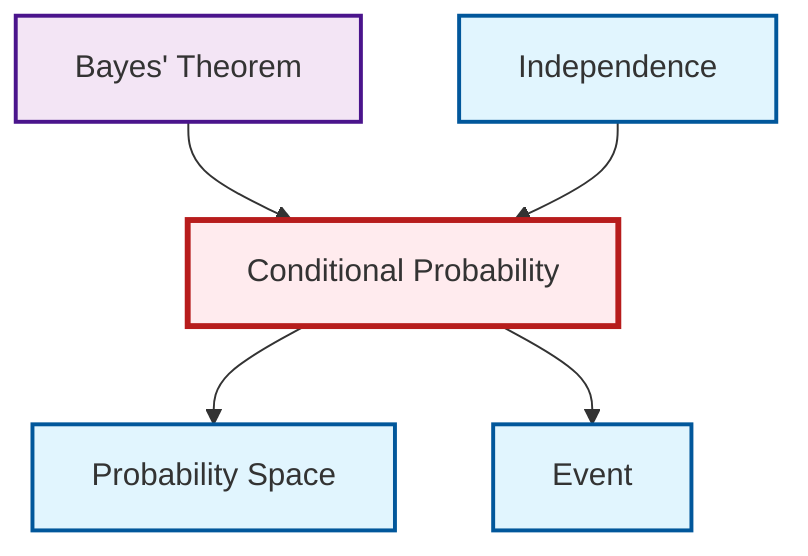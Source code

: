graph TD
    classDef definition fill:#e1f5fe,stroke:#01579b,stroke-width:2px
    classDef theorem fill:#f3e5f5,stroke:#4a148c,stroke-width:2px
    classDef axiom fill:#fff3e0,stroke:#e65100,stroke-width:2px
    classDef example fill:#e8f5e9,stroke:#1b5e20,stroke-width:2px
    classDef current fill:#ffebee,stroke:#b71c1c,stroke-width:3px
    def-probability-space["Probability Space"]:::definition
    def-event["Event"]:::definition
    def-independence["Independence"]:::definition
    def-conditional-probability["Conditional Probability"]:::definition
    thm-bayes["Bayes' Theorem"]:::theorem
    thm-bayes --> def-conditional-probability
    def-conditional-probability --> def-probability-space
    def-independence --> def-conditional-probability
    def-conditional-probability --> def-event
    class def-conditional-probability current